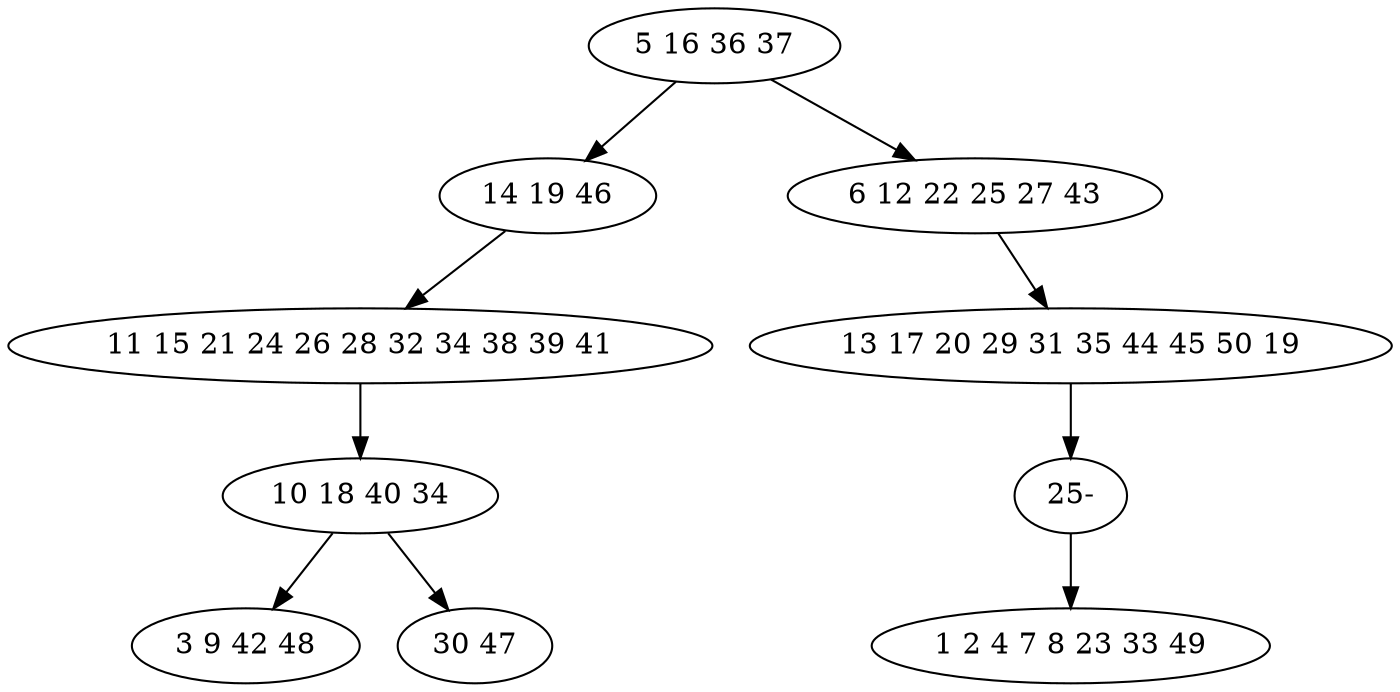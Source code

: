 digraph true_tree {
	"0" -> "1"
	"0" -> "2"
	"1" -> "3"
	"3" -> "4"
	"2" -> "5"
	"5" -> "9"
	"4" -> "7"
	"4" -> "8"
	"9" -> "6"
	"0" [label="5 16 36 37"];
	"1" [label="14 19 46"];
	"2" [label="6 12 22 25 27 43"];
	"3" [label="11 15 21 24 26 28 32 34 38 39 41"];
	"4" [label="10 18 40 34"];
	"5" [label="13 17 20 29 31 35 44 45 50 19"];
	"6" [label="1 2 4 7 8 23 33 49"];
	"7" [label="3 9 42 48"];
	"8" [label="30 47"];
	"9" [label="25-"];
}
